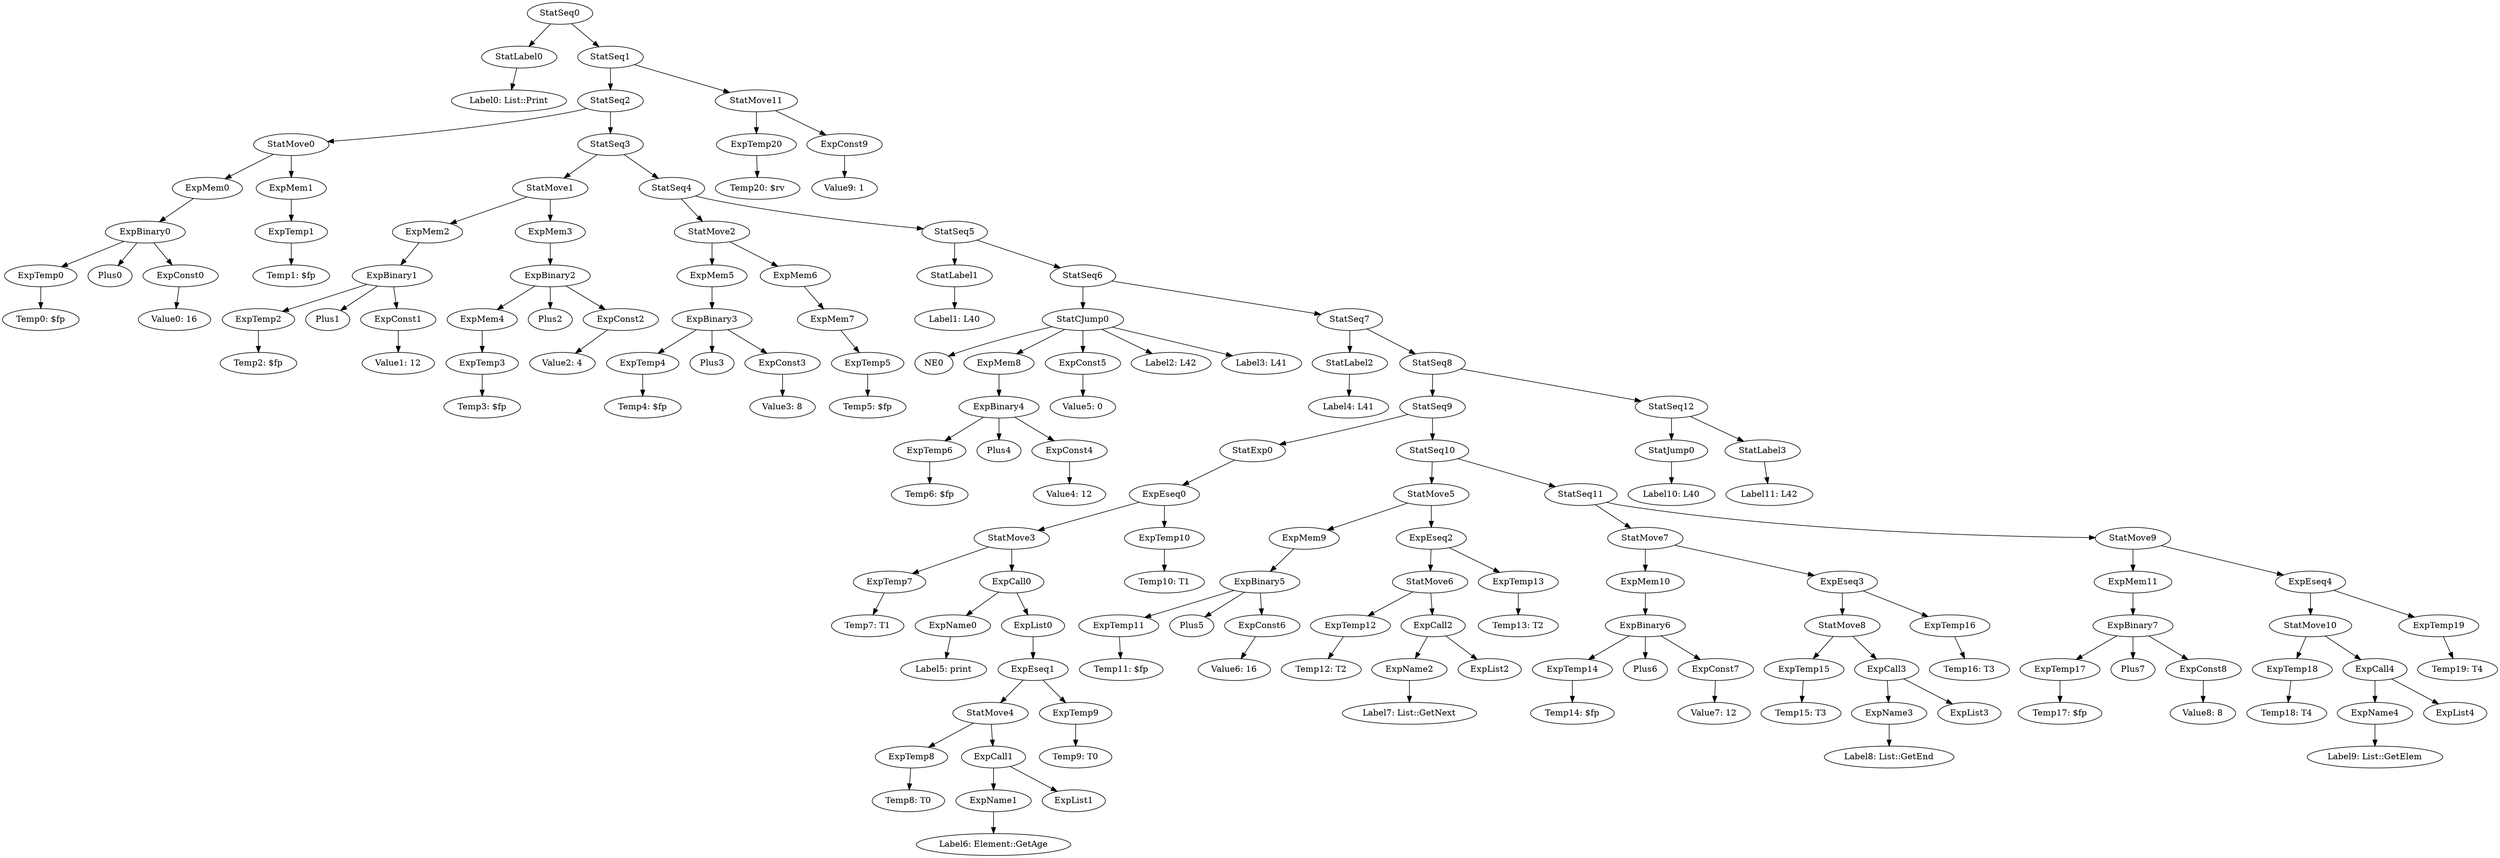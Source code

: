 digraph {
	ordering = out;
	StatMove3 -> ExpTemp7;
	StatMove3 -> ExpCall0;
	ExpConst4 -> "Value4: 12";
	ExpTemp20 -> "Temp20: $rv";
	ExpName0 -> "Label5: print";
	ExpConst8 -> "Value8: 8";
	ExpConst0 -> "Value0: 16";
	ExpTemp6 -> "Temp6: $fp";
	StatMove6 -> ExpTemp12;
	StatMove6 -> ExpCall2;
	ExpMem6 -> ExpMem7;
	StatMove2 -> ExpMem5;
	StatMove2 -> ExpMem6;
	ExpConst3 -> "Value3: 8";
	StatSeq2 -> StatMove0;
	StatSeq2 -> StatSeq3;
	ExpMem1 -> ExpTemp1;
	ExpConst6 -> "Value6: 16";
	ExpMem0 -> ExpBinary0;
	ExpBinary1 -> ExpTemp2;
	ExpBinary1 -> Plus1;
	ExpBinary1 -> ExpConst1;
	ExpCall3 -> ExpName3;
	ExpCall3 -> ExpList3;
	ExpMem3 -> ExpBinary2;
	StatSeq7 -> StatLabel2;
	StatSeq7 -> StatSeq8;
	ExpName2 -> "Label7: List::GetNext";
	ExpTemp19 -> "Temp19: T4";
	StatLabel0 -> "Label0: List::Print";
	ExpMem5 -> ExpBinary3;
	ExpBinary2 -> ExpMem4;
	ExpBinary2 -> Plus2;
	ExpBinary2 -> ExpConst2;
	ExpTemp5 -> "Temp5: $fp";
	ExpConst5 -> "Value5: 0";
	StatSeq0 -> StatLabel0;
	StatSeq0 -> StatSeq1;
	ExpConst2 -> "Value2: 4";
	StatExp0 -> ExpEseq0;
	StatSeq6 -> StatCJump0;
	StatSeq6 -> StatSeq7;
	ExpTemp3 -> "Temp3: $fp";
	StatSeq8 -> StatSeq9;
	StatSeq8 -> StatSeq12;
	StatLabel3 -> "Label11: L42";
	ExpBinary3 -> ExpTemp4;
	ExpBinary3 -> Plus3;
	ExpBinary3 -> ExpConst3;
	ExpMem7 -> ExpTemp5;
	StatSeq3 -> StatMove1;
	StatSeq3 -> StatSeq4;
	ExpTemp0 -> "Temp0: $fp";
	ExpTemp7 -> "Temp7: T1";
	ExpEseq3 -> StatMove8;
	ExpEseq3 -> ExpTemp16;
	ExpCall0 -> ExpName0;
	ExpCall0 -> ExpList0;
	StatSeq9 -> StatExp0;
	StatSeq9 -> StatSeq10;
	StatLabel1 -> "Label1: L40";
	StatSeq4 -> StatMove2;
	StatSeq4 -> StatSeq5;
	ExpTemp12 -> "Temp12: T2";
	StatMove0 -> ExpMem0;
	StatMove0 -> ExpMem1;
	StatMove8 -> ExpTemp15;
	StatMove8 -> ExpCall3;
	ExpTemp2 -> "Temp2: $fp";
	ExpConst1 -> "Value1: 12";
	ExpTemp8 -> "Temp8: T0";
	ExpBinary7 -> ExpTemp17;
	ExpBinary7 -> Plus7;
	ExpBinary7 -> ExpConst8;
	ExpTemp18 -> "Temp18: T4";
	StatCJump0 -> NE0;
	StatCJump0 -> ExpMem8;
	StatCJump0 -> ExpConst5;
	StatCJump0 -> "Label2: L42";
	StatCJump0 -> "Label3: L41";
	ExpList0 -> ExpEseq1;
	StatSeq5 -> StatLabel1;
	StatSeq5 -> StatSeq6;
	StatMove1 -> ExpMem2;
	StatMove1 -> ExpMem3;
	ExpBinary0 -> ExpTemp0;
	ExpBinary0 -> Plus0;
	ExpBinary0 -> ExpConst0;
	ExpMem4 -> ExpTemp3;
	ExpName4 -> "Label9: List::GetElem";
	ExpMem8 -> ExpBinary4;
	ExpMem2 -> ExpBinary1;
	StatSeq1 -> StatSeq2;
	StatSeq1 -> StatMove11;
	ExpTemp4 -> "Temp4: $fp";
	ExpConst9 -> "Value9: 1";
	StatMove5 -> ExpMem9;
	StatMove5 -> ExpEseq2;
	StatLabel2 -> "Label4: L41";
	StatMove4 -> ExpTemp8;
	StatMove4 -> ExpCall1;
	ExpName1 -> "Label6: Element::GetAge";
	ExpEseq1 -> StatMove4;
	ExpEseq1 -> ExpTemp9;
	StatSeq10 -> StatMove5;
	StatSeq10 -> StatSeq11;
	ExpTemp15 -> "Temp15: T3";
	ExpCall1 -> ExpName1;
	ExpCall1 -> ExpList1;
	StatJump0 -> "Label10: L40";
	ExpCall4 -> ExpName4;
	ExpCall4 -> ExpList4;
	ExpTemp9 -> "Temp9: T0";
	ExpTemp11 -> "Temp11: $fp";
	ExpEseq0 -> StatMove3;
	ExpEseq0 -> ExpTemp10;
	ExpBinary5 -> ExpTemp11;
	ExpBinary5 -> Plus5;
	ExpBinary5 -> ExpConst6;
	StatSeq11 -> StatMove7;
	StatSeq11 -> StatMove9;
	ExpCall2 -> ExpName2;
	ExpCall2 -> ExpList2;
	StatMove10 -> ExpTemp18;
	StatMove10 -> ExpCall4;
	ExpEseq4 -> StatMove10;
	ExpEseq4 -> ExpTemp19;
	ExpBinary4 -> ExpTemp6;
	ExpBinary4 -> Plus4;
	ExpBinary4 -> ExpConst4;
	ExpTemp1 -> "Temp1: $fp";
	ExpEseq2 -> StatMove6;
	ExpEseq2 -> ExpTemp13;
	ExpName3 -> "Label8: List::GetEnd";
	ExpTemp13 -> "Temp13: T2";
	ExpTemp14 -> "Temp14: $fp";
	ExpBinary6 -> ExpTemp14;
	ExpBinary6 -> Plus6;
	ExpBinary6 -> ExpConst7;
	ExpTemp16 -> "Temp16: T3";
	ExpConst7 -> "Value7: 12";
	ExpTemp10 -> "Temp10: T1";
	ExpMem10 -> ExpBinary6;
	StatMove7 -> ExpMem10;
	StatMove7 -> ExpEseq3;
	ExpMem9 -> ExpBinary5;
	ExpTemp17 -> "Temp17: $fp";
	StatMove11 -> ExpTemp20;
	StatMove11 -> ExpConst9;
	ExpMem11 -> ExpBinary7;
	StatMove9 -> ExpMem11;
	StatMove9 -> ExpEseq4;
	StatSeq12 -> StatJump0;
	StatSeq12 -> StatLabel3;
}


